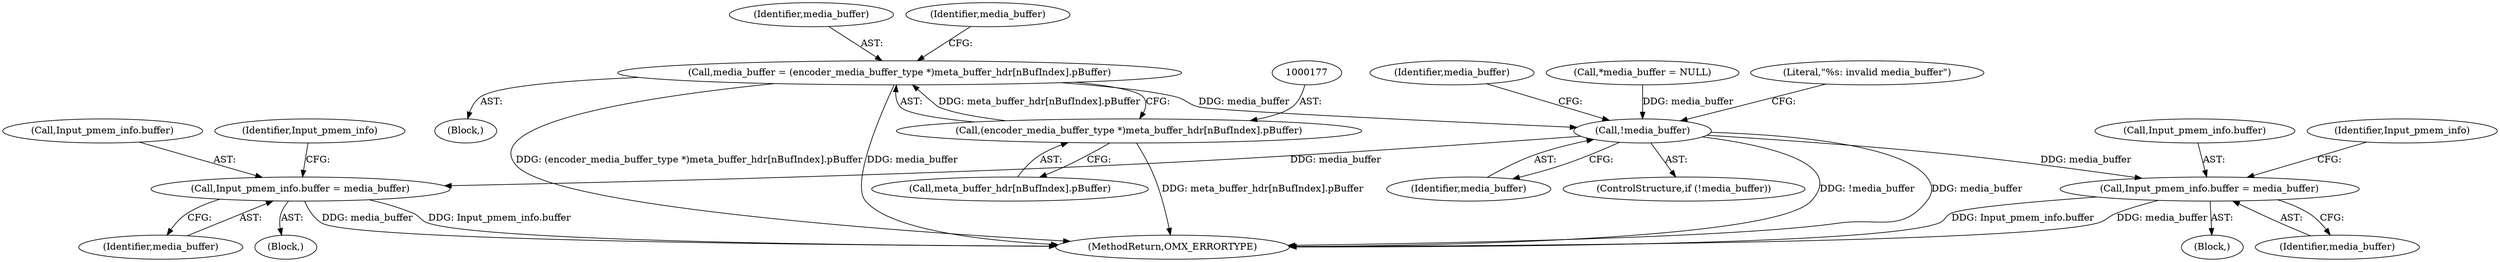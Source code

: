 digraph "0_Android_4ed06d14080d8667d5be14eed200e378cba78345_0@pointer" {
"1000174" [label="(Call,media_buffer = (encoder_media_buffer_type *)meta_buffer_hdr[nBufIndex].pBuffer)"];
"1000176" [label="(Call,(encoder_media_buffer_type *)meta_buffer_hdr[nBufIndex].pBuffer)"];
"1000314" [label="(Call,!media_buffer)"];
"1000329" [label="(Call,Input_pmem_info.buffer = media_buffer)"];
"1000393" [label="(Call,Input_pmem_info.buffer = media_buffer)"];
"1000325" [label="(Identifier,media_buffer)"];
"1000175" [label="(Identifier,media_buffer)"];
"1000330" [label="(Call,Input_pmem_info.buffer)"];
"1000315" [label="(Identifier,media_buffer)"];
"1000314" [label="(Call,!media_buffer)"];
"1000184" [label="(Identifier,media_buffer)"];
"1000393" [label="(Call,Input_pmem_info.buffer = media_buffer)"];
"1000178" [label="(Call,meta_buffer_hdr[nBufIndex].pBuffer)"];
"1000125" [label="(Call,*media_buffer = NULL)"];
"1000623" [label="(MethodReturn,OMX_ERRORTYPE)"];
"1000397" [label="(Identifier,media_buffer)"];
"1000400" [label="(Identifier,Input_pmem_info)"];
"1000329" [label="(Call,Input_pmem_info.buffer = media_buffer)"];
"1000176" [label="(Call,(encoder_media_buffer_type *)meta_buffer_hdr[nBufIndex].pBuffer)"];
"1000174" [label="(Call,media_buffer = (encoder_media_buffer_type *)meta_buffer_hdr[nBufIndex].pBuffer)"];
"1000152" [label="(Block,)"];
"1000313" [label="(ControlStructure,if (!media_buffer))"];
"1000333" [label="(Identifier,media_buffer)"];
"1000336" [label="(Identifier,Input_pmem_info)"];
"1000394" [label="(Call,Input_pmem_info.buffer)"];
"1000328" [label="(Block,)"];
"1000384" [label="(Block,)"];
"1000318" [label="(Literal,\"%s: invalid media_buffer\")"];
"1000174" -> "1000152"  [label="AST: "];
"1000174" -> "1000176"  [label="CFG: "];
"1000175" -> "1000174"  [label="AST: "];
"1000176" -> "1000174"  [label="AST: "];
"1000184" -> "1000174"  [label="CFG: "];
"1000174" -> "1000623"  [label="DDG: (encoder_media_buffer_type *)meta_buffer_hdr[nBufIndex].pBuffer"];
"1000174" -> "1000623"  [label="DDG: media_buffer"];
"1000176" -> "1000174"  [label="DDG: meta_buffer_hdr[nBufIndex].pBuffer"];
"1000174" -> "1000314"  [label="DDG: media_buffer"];
"1000176" -> "1000178"  [label="CFG: "];
"1000177" -> "1000176"  [label="AST: "];
"1000178" -> "1000176"  [label="AST: "];
"1000176" -> "1000623"  [label="DDG: meta_buffer_hdr[nBufIndex].pBuffer"];
"1000314" -> "1000313"  [label="AST: "];
"1000314" -> "1000315"  [label="CFG: "];
"1000315" -> "1000314"  [label="AST: "];
"1000318" -> "1000314"  [label="CFG: "];
"1000325" -> "1000314"  [label="CFG: "];
"1000314" -> "1000623"  [label="DDG: media_buffer"];
"1000314" -> "1000623"  [label="DDG: !media_buffer"];
"1000125" -> "1000314"  [label="DDG: media_buffer"];
"1000314" -> "1000329"  [label="DDG: media_buffer"];
"1000314" -> "1000393"  [label="DDG: media_buffer"];
"1000329" -> "1000328"  [label="AST: "];
"1000329" -> "1000333"  [label="CFG: "];
"1000330" -> "1000329"  [label="AST: "];
"1000333" -> "1000329"  [label="AST: "];
"1000336" -> "1000329"  [label="CFG: "];
"1000329" -> "1000623"  [label="DDG: media_buffer"];
"1000329" -> "1000623"  [label="DDG: Input_pmem_info.buffer"];
"1000393" -> "1000384"  [label="AST: "];
"1000393" -> "1000397"  [label="CFG: "];
"1000394" -> "1000393"  [label="AST: "];
"1000397" -> "1000393"  [label="AST: "];
"1000400" -> "1000393"  [label="CFG: "];
"1000393" -> "1000623"  [label="DDG: media_buffer"];
"1000393" -> "1000623"  [label="DDG: Input_pmem_info.buffer"];
}
